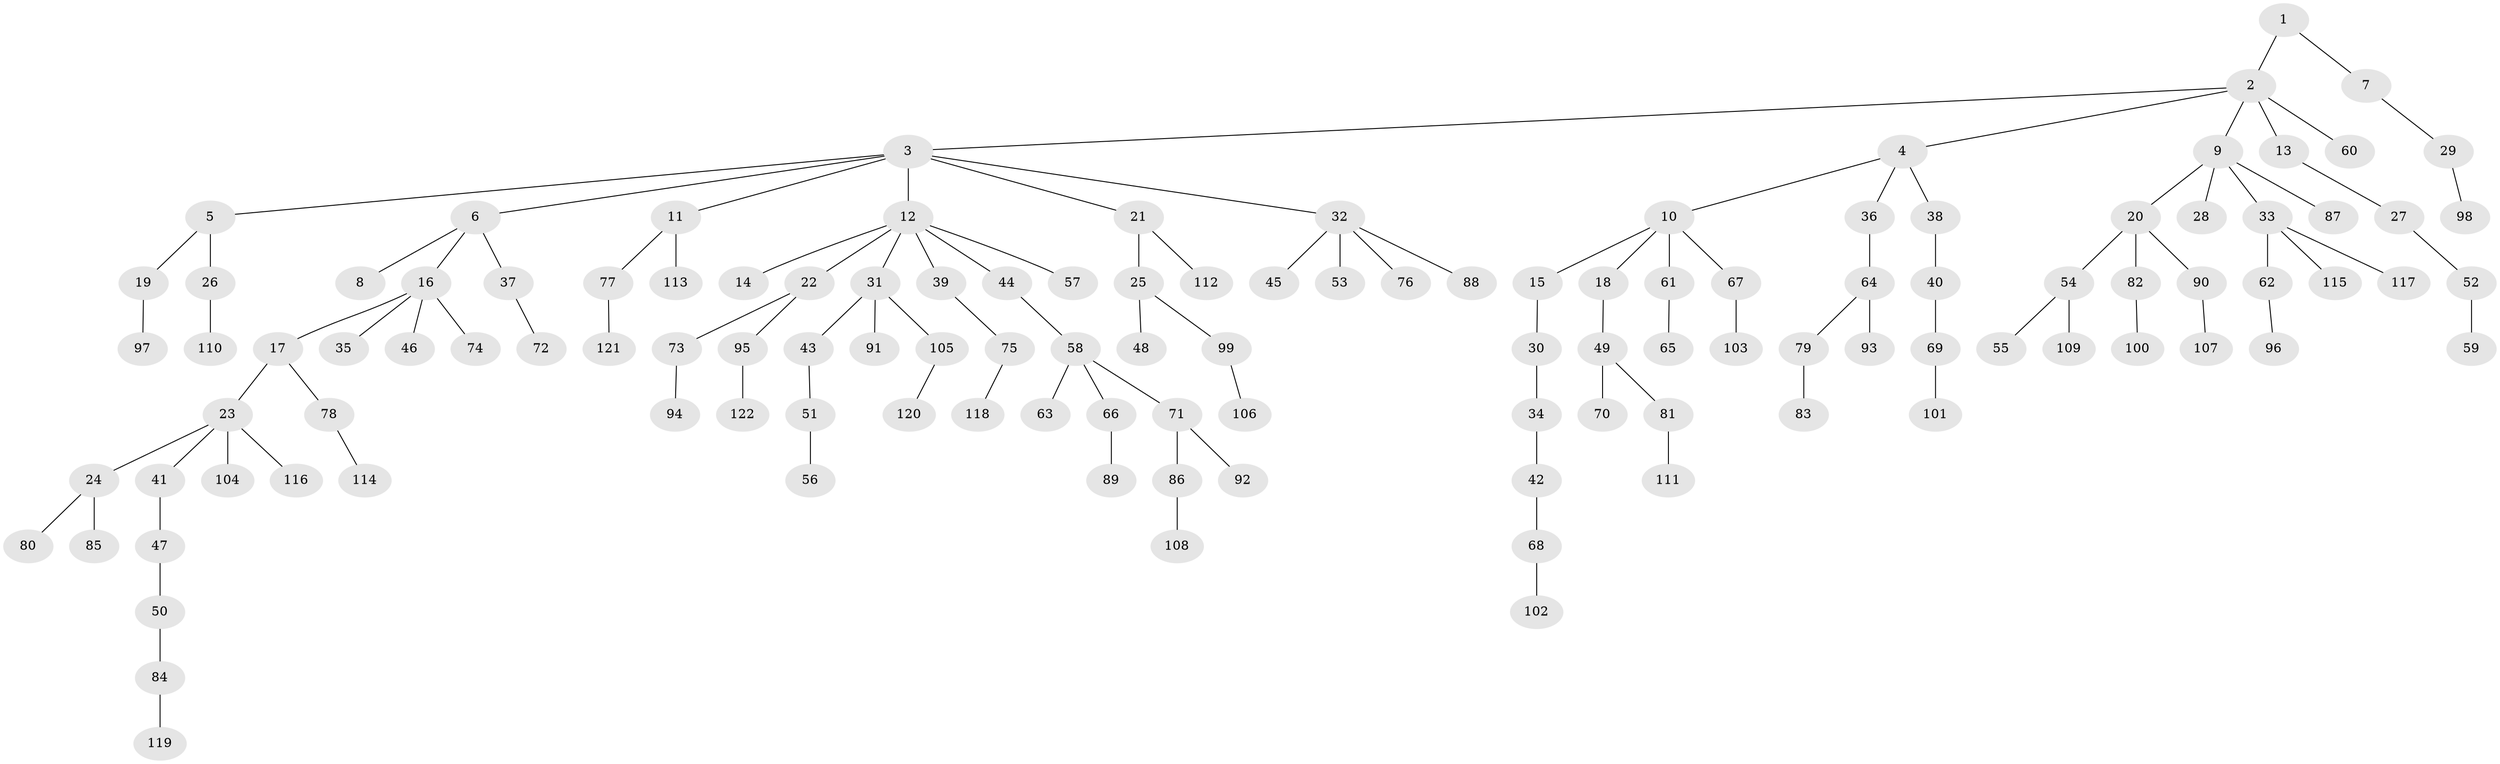// Generated by graph-tools (version 1.1) at 2025/02/03/09/25 03:02:18]
// undirected, 122 vertices, 121 edges
graph export_dot {
graph [start="1"]
  node [color=gray90,style=filled];
  1;
  2;
  3;
  4;
  5;
  6;
  7;
  8;
  9;
  10;
  11;
  12;
  13;
  14;
  15;
  16;
  17;
  18;
  19;
  20;
  21;
  22;
  23;
  24;
  25;
  26;
  27;
  28;
  29;
  30;
  31;
  32;
  33;
  34;
  35;
  36;
  37;
  38;
  39;
  40;
  41;
  42;
  43;
  44;
  45;
  46;
  47;
  48;
  49;
  50;
  51;
  52;
  53;
  54;
  55;
  56;
  57;
  58;
  59;
  60;
  61;
  62;
  63;
  64;
  65;
  66;
  67;
  68;
  69;
  70;
  71;
  72;
  73;
  74;
  75;
  76;
  77;
  78;
  79;
  80;
  81;
  82;
  83;
  84;
  85;
  86;
  87;
  88;
  89;
  90;
  91;
  92;
  93;
  94;
  95;
  96;
  97;
  98;
  99;
  100;
  101;
  102;
  103;
  104;
  105;
  106;
  107;
  108;
  109;
  110;
  111;
  112;
  113;
  114;
  115;
  116;
  117;
  118;
  119;
  120;
  121;
  122;
  1 -- 2;
  1 -- 7;
  2 -- 3;
  2 -- 4;
  2 -- 9;
  2 -- 13;
  2 -- 60;
  3 -- 5;
  3 -- 6;
  3 -- 11;
  3 -- 12;
  3 -- 21;
  3 -- 32;
  4 -- 10;
  4 -- 36;
  4 -- 38;
  5 -- 19;
  5 -- 26;
  6 -- 8;
  6 -- 16;
  6 -- 37;
  7 -- 29;
  9 -- 20;
  9 -- 28;
  9 -- 33;
  9 -- 87;
  10 -- 15;
  10 -- 18;
  10 -- 61;
  10 -- 67;
  11 -- 77;
  11 -- 113;
  12 -- 14;
  12 -- 22;
  12 -- 31;
  12 -- 39;
  12 -- 44;
  12 -- 57;
  13 -- 27;
  15 -- 30;
  16 -- 17;
  16 -- 35;
  16 -- 46;
  16 -- 74;
  17 -- 23;
  17 -- 78;
  18 -- 49;
  19 -- 97;
  20 -- 54;
  20 -- 82;
  20 -- 90;
  21 -- 25;
  21 -- 112;
  22 -- 73;
  22 -- 95;
  23 -- 24;
  23 -- 41;
  23 -- 104;
  23 -- 116;
  24 -- 80;
  24 -- 85;
  25 -- 48;
  25 -- 99;
  26 -- 110;
  27 -- 52;
  29 -- 98;
  30 -- 34;
  31 -- 43;
  31 -- 91;
  31 -- 105;
  32 -- 45;
  32 -- 53;
  32 -- 76;
  32 -- 88;
  33 -- 62;
  33 -- 115;
  33 -- 117;
  34 -- 42;
  36 -- 64;
  37 -- 72;
  38 -- 40;
  39 -- 75;
  40 -- 69;
  41 -- 47;
  42 -- 68;
  43 -- 51;
  44 -- 58;
  47 -- 50;
  49 -- 70;
  49 -- 81;
  50 -- 84;
  51 -- 56;
  52 -- 59;
  54 -- 55;
  54 -- 109;
  58 -- 63;
  58 -- 66;
  58 -- 71;
  61 -- 65;
  62 -- 96;
  64 -- 79;
  64 -- 93;
  66 -- 89;
  67 -- 103;
  68 -- 102;
  69 -- 101;
  71 -- 86;
  71 -- 92;
  73 -- 94;
  75 -- 118;
  77 -- 121;
  78 -- 114;
  79 -- 83;
  81 -- 111;
  82 -- 100;
  84 -- 119;
  86 -- 108;
  90 -- 107;
  95 -- 122;
  99 -- 106;
  105 -- 120;
}
